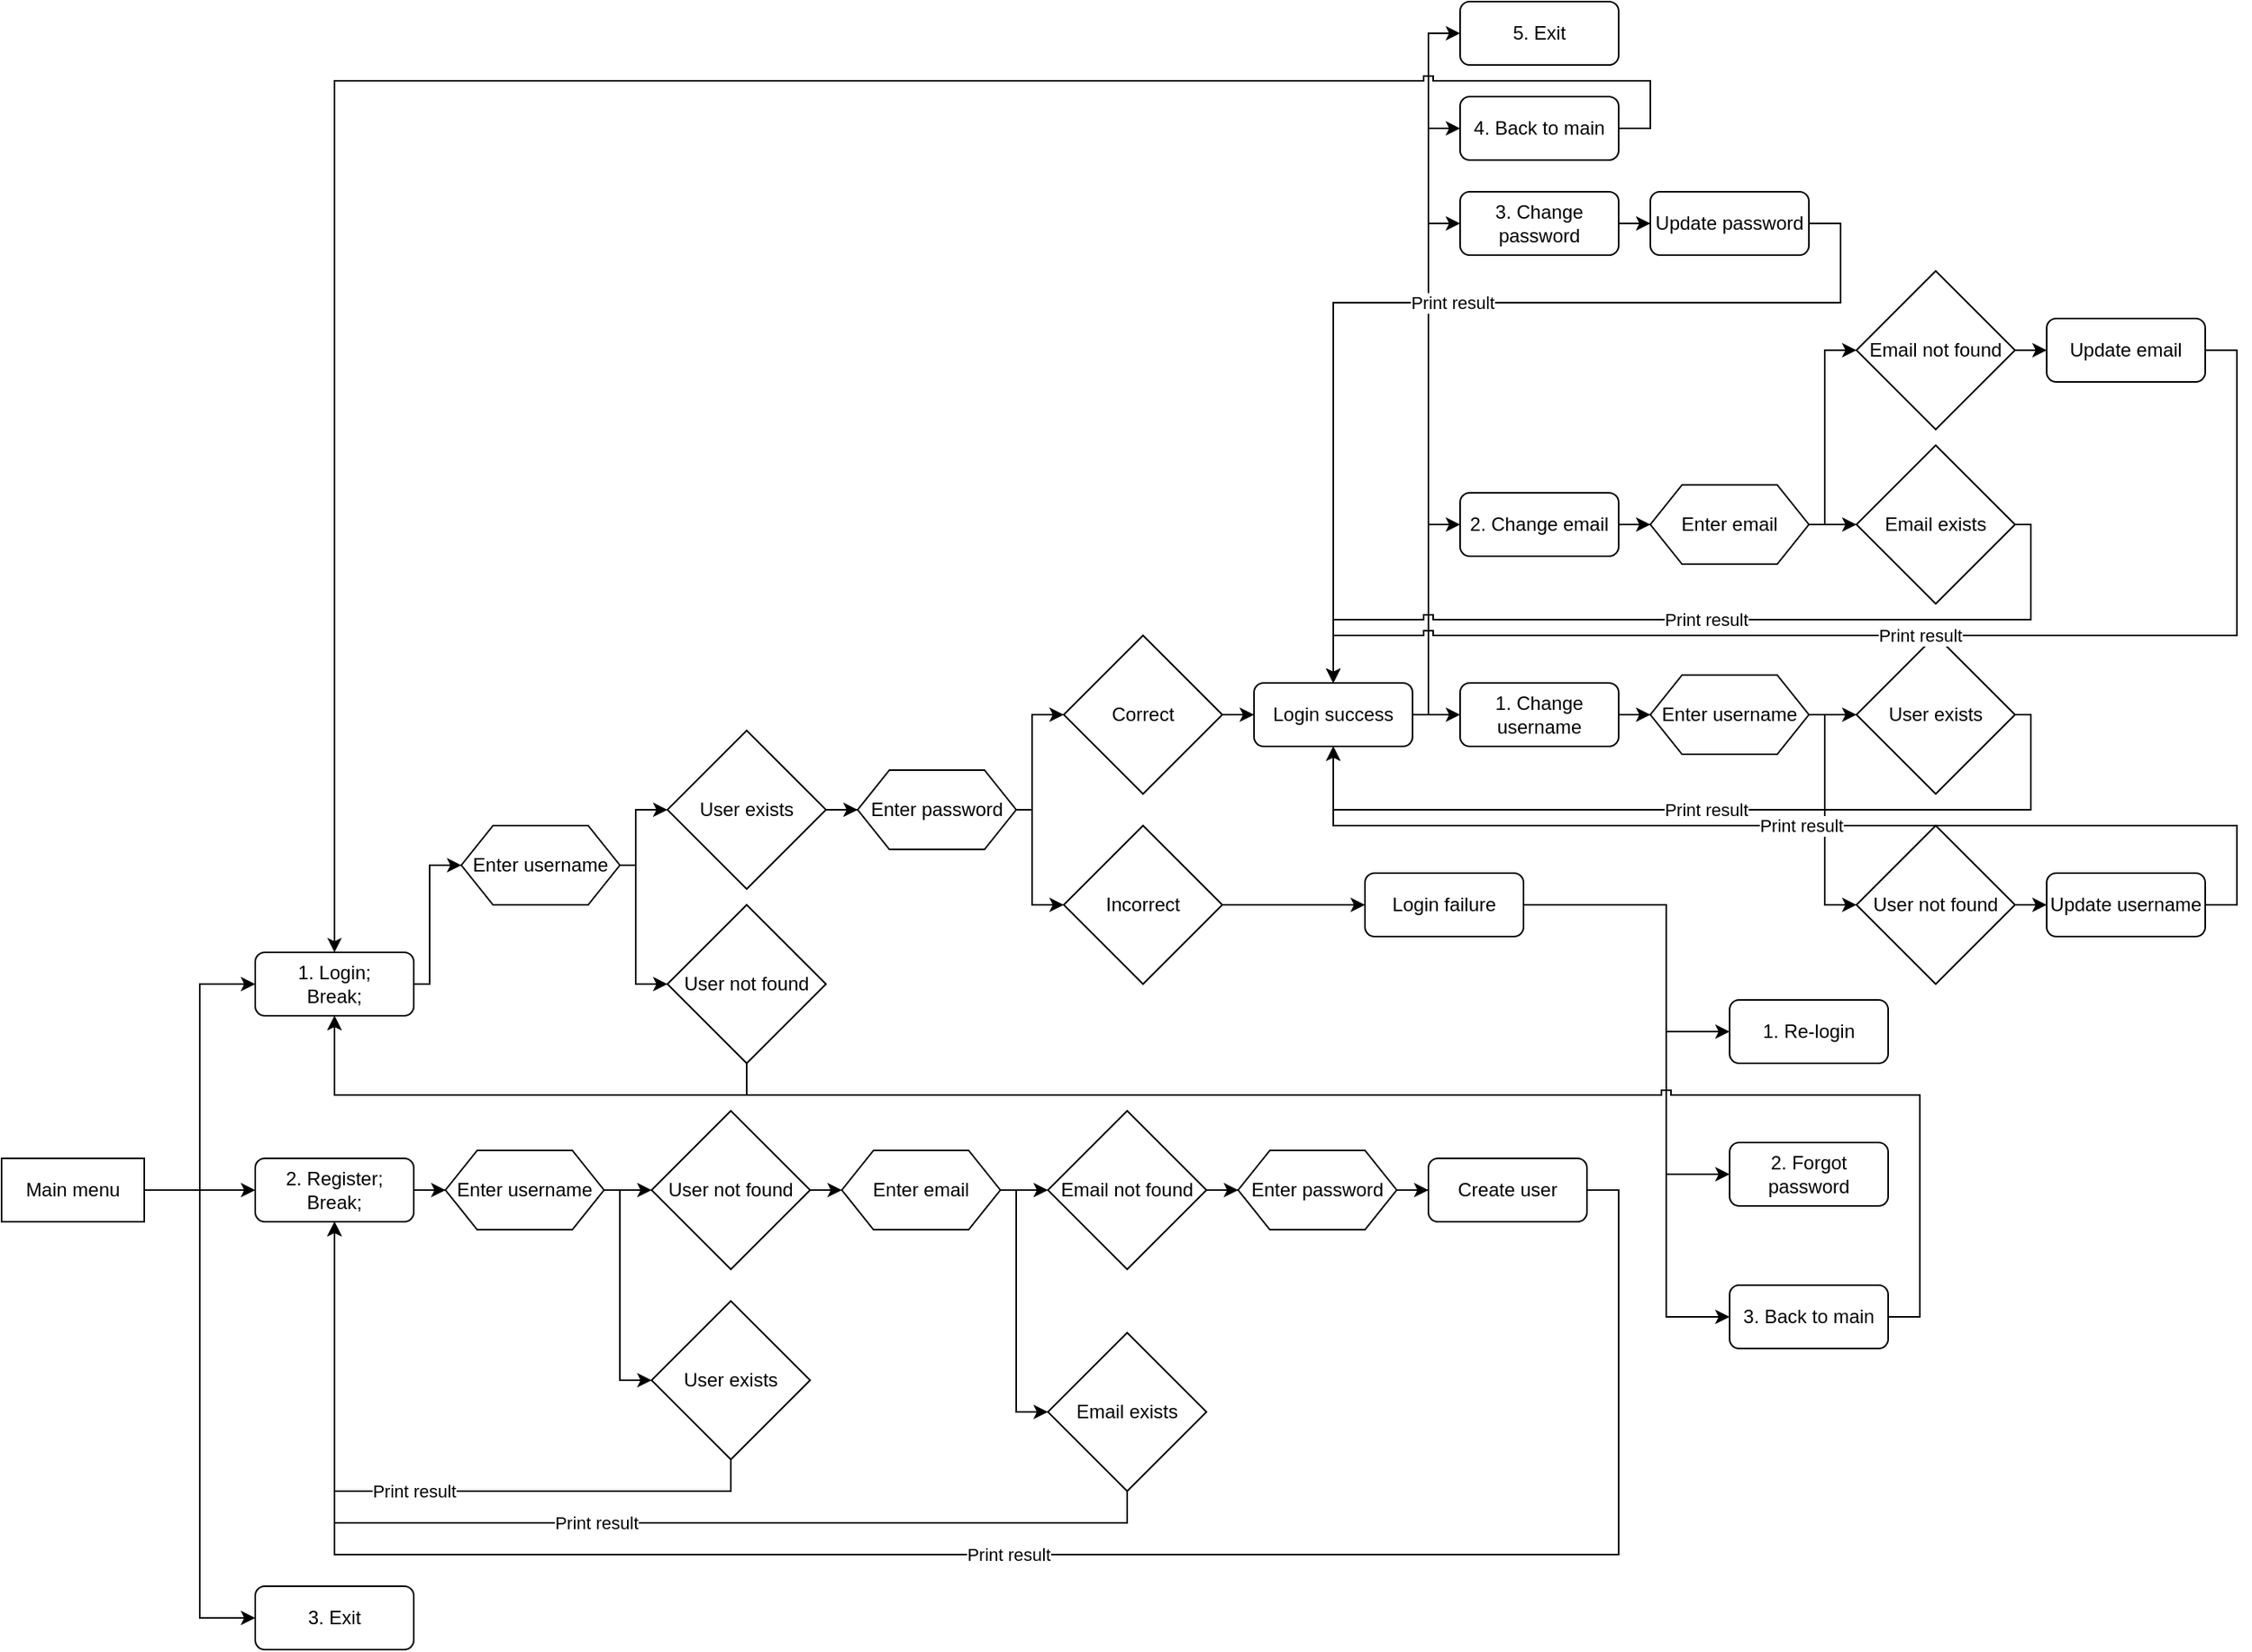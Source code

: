 <mxfile version="21.1.8" type="device">
  <diagram name="Page-1" id="4fJd34_dDuTfWiHsOh-J">
    <mxGraphModel dx="1434" dy="1864" grid="1" gridSize="10" guides="1" tooltips="1" connect="1" arrows="1" fold="1" page="1" pageScale="1" pageWidth="850" pageHeight="1100" math="0" shadow="0">
      <root>
        <mxCell id="0" />
        <mxCell id="1" parent="0" />
        <mxCell id="n2pKq6sIFHVFpmTCyMBX-3" style="edgeStyle=orthogonalEdgeStyle;rounded=0;orthogonalLoop=1;jettySize=auto;html=1;entryX=0;entryY=0.5;entryDx=0;entryDy=0;" edge="1" parent="1" source="n2pKq6sIFHVFpmTCyMBX-1" target="n2pKq6sIFHVFpmTCyMBX-2">
          <mxGeometry relative="1" as="geometry" />
        </mxCell>
        <mxCell id="n2pKq6sIFHVFpmTCyMBX-6" style="edgeStyle=orthogonalEdgeStyle;rounded=0;orthogonalLoop=1;jettySize=auto;html=1;entryX=0;entryY=0.5;entryDx=0;entryDy=0;exitX=1;exitY=0.5;exitDx=0;exitDy=0;" edge="1" parent="1" source="n2pKq6sIFHVFpmTCyMBX-1" target="n2pKq6sIFHVFpmTCyMBX-4">
          <mxGeometry relative="1" as="geometry">
            <Array as="points">
              <mxPoint x="150" y="550" />
              <mxPoint x="150" y="550" />
            </Array>
          </mxGeometry>
        </mxCell>
        <mxCell id="n2pKq6sIFHVFpmTCyMBX-7" style="edgeStyle=orthogonalEdgeStyle;rounded=0;orthogonalLoop=1;jettySize=auto;html=1;entryX=0;entryY=0.5;entryDx=0;entryDy=0;" edge="1" parent="1" source="n2pKq6sIFHVFpmTCyMBX-1" target="n2pKq6sIFHVFpmTCyMBX-5">
          <mxGeometry relative="1" as="geometry" />
        </mxCell>
        <mxCell id="n2pKq6sIFHVFpmTCyMBX-1" value="Main menu" style="rounded=0;whiteSpace=wrap;html=1;" vertex="1" parent="1">
          <mxGeometry x="30" y="530" width="90" height="40" as="geometry" />
        </mxCell>
        <mxCell id="n2pKq6sIFHVFpmTCyMBX-10" style="edgeStyle=orthogonalEdgeStyle;rounded=0;orthogonalLoop=1;jettySize=auto;html=1;exitX=1;exitY=0.5;exitDx=0;exitDy=0;entryX=1;entryY=0.5;entryDx=0;entryDy=0;" edge="1" parent="1" source="n2pKq6sIFHVFpmTCyMBX-2" target="n2pKq6sIFHVFpmTCyMBX-9">
          <mxGeometry relative="1" as="geometry">
            <Array as="points">
              <mxPoint x="300" y="420" />
              <mxPoint x="300" y="345" />
            </Array>
          </mxGeometry>
        </mxCell>
        <mxCell id="n2pKq6sIFHVFpmTCyMBX-2" value="1. Login;&lt;br&gt;Break;" style="rounded=1;whiteSpace=wrap;html=1;" vertex="1" parent="1">
          <mxGeometry x="190" y="400" width="100" height="40" as="geometry" />
        </mxCell>
        <mxCell id="n2pKq6sIFHVFpmTCyMBX-31" style="edgeStyle=orthogonalEdgeStyle;rounded=0;orthogonalLoop=1;jettySize=auto;html=1;entryX=0;entryY=0.5;entryDx=0;entryDy=0;" edge="1" parent="1" source="n2pKq6sIFHVFpmTCyMBX-4" target="n2pKq6sIFHVFpmTCyMBX-30">
          <mxGeometry relative="1" as="geometry" />
        </mxCell>
        <mxCell id="n2pKq6sIFHVFpmTCyMBX-4" value="2. Register;&lt;br&gt;Break;" style="rounded=1;whiteSpace=wrap;html=1;" vertex="1" parent="1">
          <mxGeometry x="190" y="530" width="100" height="40" as="geometry" />
        </mxCell>
        <mxCell id="n2pKq6sIFHVFpmTCyMBX-5" value="3. Exit" style="rounded=1;whiteSpace=wrap;html=1;" vertex="1" parent="1">
          <mxGeometry x="190" y="800" width="100" height="40" as="geometry" />
        </mxCell>
        <mxCell id="n2pKq6sIFHVFpmTCyMBX-53" style="edgeStyle=orthogonalEdgeStyle;rounded=0;orthogonalLoop=1;jettySize=auto;html=1;entryX=0;entryY=0.5;entryDx=0;entryDy=0;" edge="1" parent="1" source="n2pKq6sIFHVFpmTCyMBX-9" target="n2pKq6sIFHVFpmTCyMBX-12">
          <mxGeometry relative="1" as="geometry">
            <Array as="points">
              <mxPoint x="430" y="345" />
              <mxPoint x="430" y="420" />
            </Array>
          </mxGeometry>
        </mxCell>
        <mxCell id="n2pKq6sIFHVFpmTCyMBX-54" style="edgeStyle=orthogonalEdgeStyle;rounded=0;orthogonalLoop=1;jettySize=auto;html=1;entryX=0;entryY=0.5;entryDx=0;entryDy=0;" edge="1" parent="1" source="n2pKq6sIFHVFpmTCyMBX-9" target="n2pKq6sIFHVFpmTCyMBX-11">
          <mxGeometry relative="1" as="geometry">
            <Array as="points">
              <mxPoint x="430" y="345" />
              <mxPoint x="430" y="310" />
            </Array>
          </mxGeometry>
        </mxCell>
        <mxCell id="n2pKq6sIFHVFpmTCyMBX-9" value="Enter username" style="shape=hexagon;perimeter=hexagonPerimeter2;whiteSpace=wrap;html=1;fixedSize=1;rounded=0;direction=west;" vertex="1" parent="1">
          <mxGeometry x="320" y="320" width="100" height="50" as="geometry" />
        </mxCell>
        <mxCell id="n2pKq6sIFHVFpmTCyMBX-19" style="edgeStyle=orthogonalEdgeStyle;rounded=0;orthogonalLoop=1;jettySize=auto;html=1;entryX=0;entryY=0.5;entryDx=0;entryDy=0;" edge="1" parent="1" source="n2pKq6sIFHVFpmTCyMBX-11" target="n2pKq6sIFHVFpmTCyMBX-18">
          <mxGeometry relative="1" as="geometry" />
        </mxCell>
        <mxCell id="n2pKq6sIFHVFpmTCyMBX-11" value="User exists" style="shape=rhombus;perimeter=rhombusPerimeter;whiteSpace=wrap;html=1;fixedSize=1;" vertex="1" parent="1">
          <mxGeometry x="450" y="260" width="100" height="100" as="geometry" />
        </mxCell>
        <mxCell id="n2pKq6sIFHVFpmTCyMBX-16" style="edgeStyle=orthogonalEdgeStyle;rounded=0;orthogonalLoop=1;jettySize=auto;html=1;entryX=0.5;entryY=1;entryDx=0;entryDy=0;exitX=0.5;exitY=1;exitDx=0;exitDy=0;" edge="1" parent="1" source="n2pKq6sIFHVFpmTCyMBX-12" target="n2pKq6sIFHVFpmTCyMBX-2">
          <mxGeometry relative="1" as="geometry" />
        </mxCell>
        <mxCell id="n2pKq6sIFHVFpmTCyMBX-12" value="User not found" style="shape=rhombus;perimeter=rhombusPerimeter;whiteSpace=wrap;html=1;fixedSize=1;" vertex="1" parent="1">
          <mxGeometry x="450" y="370" width="100" height="100" as="geometry" />
        </mxCell>
        <mxCell id="n2pKq6sIFHVFpmTCyMBX-22" style="edgeStyle=orthogonalEdgeStyle;rounded=0;orthogonalLoop=1;jettySize=auto;html=1;entryX=0;entryY=0.5;entryDx=0;entryDy=0;" edge="1" parent="1" source="n2pKq6sIFHVFpmTCyMBX-18" target="n2pKq6sIFHVFpmTCyMBX-21">
          <mxGeometry relative="1" as="geometry">
            <Array as="points">
              <mxPoint x="680" y="310" />
              <mxPoint x="680" y="370" />
            </Array>
          </mxGeometry>
        </mxCell>
        <mxCell id="n2pKq6sIFHVFpmTCyMBX-24" style="edgeStyle=orthogonalEdgeStyle;rounded=0;orthogonalLoop=1;jettySize=auto;html=1;entryX=0;entryY=0.5;entryDx=0;entryDy=0;" edge="1" parent="1" source="n2pKq6sIFHVFpmTCyMBX-18" target="n2pKq6sIFHVFpmTCyMBX-20">
          <mxGeometry relative="1" as="geometry">
            <Array as="points">
              <mxPoint x="680" y="310" />
              <mxPoint x="680" y="250" />
            </Array>
          </mxGeometry>
        </mxCell>
        <mxCell id="n2pKq6sIFHVFpmTCyMBX-18" value="Enter password" style="shape=hexagon;perimeter=hexagonPerimeter2;whiteSpace=wrap;html=1;fixedSize=1;" vertex="1" parent="1">
          <mxGeometry x="570" y="285" width="100" height="50" as="geometry" />
        </mxCell>
        <mxCell id="n2pKq6sIFHVFpmTCyMBX-27" style="edgeStyle=orthogonalEdgeStyle;rounded=0;orthogonalLoop=1;jettySize=auto;html=1;entryX=0;entryY=0.5;entryDx=0;entryDy=0;" edge="1" parent="1" source="n2pKq6sIFHVFpmTCyMBX-20" target="n2pKq6sIFHVFpmTCyMBX-25">
          <mxGeometry relative="1" as="geometry" />
        </mxCell>
        <mxCell id="n2pKq6sIFHVFpmTCyMBX-20" value="Correct" style="shape=rhombus;perimeter=rhombusPerimeter;whiteSpace=wrap;html=1;fixedSize=1;" vertex="1" parent="1">
          <mxGeometry x="700" y="200" width="100" height="100" as="geometry" />
        </mxCell>
        <mxCell id="n2pKq6sIFHVFpmTCyMBX-29" style="edgeStyle=orthogonalEdgeStyle;rounded=0;orthogonalLoop=1;jettySize=auto;html=1;exitX=1;exitY=0.5;exitDx=0;exitDy=0;entryX=0;entryY=0.5;entryDx=0;entryDy=0;" edge="1" parent="1" source="n2pKq6sIFHVFpmTCyMBX-21" target="n2pKq6sIFHVFpmTCyMBX-92">
          <mxGeometry relative="1" as="geometry" />
        </mxCell>
        <mxCell id="n2pKq6sIFHVFpmTCyMBX-21" value="Incorrect" style="shape=rhombus;perimeter=rhombusPerimeter;whiteSpace=wrap;html=1;fixedSize=1;" vertex="1" parent="1">
          <mxGeometry x="700" y="320" width="100" height="100" as="geometry" />
        </mxCell>
        <mxCell id="n2pKq6sIFHVFpmTCyMBX-56" style="edgeStyle=orthogonalEdgeStyle;rounded=0;orthogonalLoop=1;jettySize=auto;html=1;entryX=0;entryY=0.5;entryDx=0;entryDy=0;" edge="1" parent="1" source="n2pKq6sIFHVFpmTCyMBX-25" target="n2pKq6sIFHVFpmTCyMBX-55">
          <mxGeometry relative="1" as="geometry" />
        </mxCell>
        <mxCell id="n2pKq6sIFHVFpmTCyMBX-62" style="edgeStyle=orthogonalEdgeStyle;rounded=0;orthogonalLoop=1;jettySize=auto;html=1;entryX=0;entryY=0.5;entryDx=0;entryDy=0;" edge="1" parent="1" source="n2pKq6sIFHVFpmTCyMBX-25" target="n2pKq6sIFHVFpmTCyMBX-57">
          <mxGeometry relative="1" as="geometry">
            <Array as="points">
              <mxPoint x="930" y="250" />
              <mxPoint x="930" y="130" />
            </Array>
          </mxGeometry>
        </mxCell>
        <mxCell id="n2pKq6sIFHVFpmTCyMBX-63" style="edgeStyle=orthogonalEdgeStyle;rounded=0;orthogonalLoop=1;jettySize=auto;html=1;entryX=0;entryY=0.5;entryDx=0;entryDy=0;" edge="1" parent="1" source="n2pKq6sIFHVFpmTCyMBX-25" target="n2pKq6sIFHVFpmTCyMBX-58">
          <mxGeometry relative="1" as="geometry">
            <Array as="points">
              <mxPoint x="930" y="250" />
              <mxPoint x="930" y="-60" />
            </Array>
          </mxGeometry>
        </mxCell>
        <mxCell id="n2pKq6sIFHVFpmTCyMBX-64" style="edgeStyle=orthogonalEdgeStyle;rounded=0;orthogonalLoop=1;jettySize=auto;html=1;entryX=0;entryY=0.5;entryDx=0;entryDy=0;" edge="1" parent="1" source="n2pKq6sIFHVFpmTCyMBX-25" target="n2pKq6sIFHVFpmTCyMBX-59">
          <mxGeometry relative="1" as="geometry">
            <Array as="points">
              <mxPoint x="930" y="250" />
              <mxPoint x="930" y="-120" />
            </Array>
          </mxGeometry>
        </mxCell>
        <mxCell id="n2pKq6sIFHVFpmTCyMBX-65" style="edgeStyle=orthogonalEdgeStyle;rounded=0;orthogonalLoop=1;jettySize=auto;html=1;entryX=0;entryY=0.5;entryDx=0;entryDy=0;" edge="1" parent="1" source="n2pKq6sIFHVFpmTCyMBX-25" target="n2pKq6sIFHVFpmTCyMBX-60">
          <mxGeometry relative="1" as="geometry">
            <Array as="points">
              <mxPoint x="930" y="250" />
              <mxPoint x="930" y="-180" />
            </Array>
          </mxGeometry>
        </mxCell>
        <mxCell id="n2pKq6sIFHVFpmTCyMBX-25" value="Login success" style="rounded=1;whiteSpace=wrap;html=1;" vertex="1" parent="1">
          <mxGeometry x="820" y="230" width="100" height="40" as="geometry" />
        </mxCell>
        <mxCell id="n2pKq6sIFHVFpmTCyMBX-28" value="1. Re-login" style="rounded=1;whiteSpace=wrap;html=1;" vertex="1" parent="1">
          <mxGeometry x="1120" y="430" width="100" height="40" as="geometry" />
        </mxCell>
        <mxCell id="n2pKq6sIFHVFpmTCyMBX-34" style="edgeStyle=orthogonalEdgeStyle;rounded=0;orthogonalLoop=1;jettySize=auto;html=1;entryX=0;entryY=0.5;entryDx=0;entryDy=0;" edge="1" parent="1" source="n2pKq6sIFHVFpmTCyMBX-30" target="n2pKq6sIFHVFpmTCyMBX-32">
          <mxGeometry relative="1" as="geometry" />
        </mxCell>
        <mxCell id="n2pKq6sIFHVFpmTCyMBX-35" style="edgeStyle=orthogonalEdgeStyle;rounded=0;orthogonalLoop=1;jettySize=auto;html=1;entryX=0;entryY=0.5;entryDx=0;entryDy=0;" edge="1" parent="1" source="n2pKq6sIFHVFpmTCyMBX-30" target="n2pKq6sIFHVFpmTCyMBX-33">
          <mxGeometry relative="1" as="geometry">
            <Array as="points">
              <mxPoint x="420" y="550" />
              <mxPoint x="420" y="670" />
            </Array>
          </mxGeometry>
        </mxCell>
        <mxCell id="n2pKq6sIFHVFpmTCyMBX-30" value="Enter username" style="shape=hexagon;perimeter=hexagonPerimeter2;whiteSpace=wrap;html=1;fixedSize=1;" vertex="1" parent="1">
          <mxGeometry x="310" y="525" width="100" height="50" as="geometry" />
        </mxCell>
        <mxCell id="n2pKq6sIFHVFpmTCyMBX-38" style="edgeStyle=orthogonalEdgeStyle;rounded=0;orthogonalLoop=1;jettySize=auto;html=1;exitX=1;exitY=0.5;exitDx=0;exitDy=0;entryX=0;entryY=0.5;entryDx=0;entryDy=0;" edge="1" parent="1" source="n2pKq6sIFHVFpmTCyMBX-32" target="n2pKq6sIFHVFpmTCyMBX-37">
          <mxGeometry relative="1" as="geometry" />
        </mxCell>
        <mxCell id="n2pKq6sIFHVFpmTCyMBX-32" value="User not found" style="shape=rhombus;perimeter=rhombusPerimeter;whiteSpace=wrap;html=1;fixedSize=1;" vertex="1" parent="1">
          <mxGeometry x="440" y="500" width="100" height="100" as="geometry" />
        </mxCell>
        <mxCell id="n2pKq6sIFHVFpmTCyMBX-36" value="Print result" style="edgeStyle=orthogonalEdgeStyle;rounded=0;orthogonalLoop=1;jettySize=auto;html=1;entryX=0.5;entryY=1;entryDx=0;entryDy=0;exitX=0.5;exitY=1;exitDx=0;exitDy=0;" edge="1" parent="1" source="n2pKq6sIFHVFpmTCyMBX-33" target="n2pKq6sIFHVFpmTCyMBX-4">
          <mxGeometry relative="1" as="geometry">
            <Array as="points">
              <mxPoint x="490" y="740" />
              <mxPoint x="240" y="740" />
            </Array>
          </mxGeometry>
        </mxCell>
        <mxCell id="n2pKq6sIFHVFpmTCyMBX-33" value="User exists" style="shape=rhombus;perimeter=rhombusPerimeter;whiteSpace=wrap;html=1;fixedSize=1;" vertex="1" parent="1">
          <mxGeometry x="440" y="620" width="100" height="100" as="geometry" />
        </mxCell>
        <mxCell id="n2pKq6sIFHVFpmTCyMBX-51" style="edgeStyle=orthogonalEdgeStyle;rounded=0;orthogonalLoop=1;jettySize=auto;html=1;entryX=0;entryY=0.5;entryDx=0;entryDy=0;" edge="1" parent="1" source="n2pKq6sIFHVFpmTCyMBX-37" target="n2pKq6sIFHVFpmTCyMBX-40">
          <mxGeometry relative="1" as="geometry">
            <Array as="points">
              <mxPoint x="670" y="550" />
              <mxPoint x="670" y="690" />
            </Array>
          </mxGeometry>
        </mxCell>
        <mxCell id="n2pKq6sIFHVFpmTCyMBX-52" style="edgeStyle=orthogonalEdgeStyle;rounded=0;orthogonalLoop=1;jettySize=auto;html=1;entryX=0;entryY=0.5;entryDx=0;entryDy=0;" edge="1" parent="1" source="n2pKq6sIFHVFpmTCyMBX-37" target="n2pKq6sIFHVFpmTCyMBX-39">
          <mxGeometry relative="1" as="geometry" />
        </mxCell>
        <mxCell id="n2pKq6sIFHVFpmTCyMBX-37" value="Enter email" style="shape=hexagon;perimeter=hexagonPerimeter2;whiteSpace=wrap;html=1;fixedSize=1;" vertex="1" parent="1">
          <mxGeometry x="560" y="525" width="100" height="50" as="geometry" />
        </mxCell>
        <mxCell id="n2pKq6sIFHVFpmTCyMBX-46" style="edgeStyle=orthogonalEdgeStyle;rounded=0;orthogonalLoop=1;jettySize=auto;html=1;entryX=0;entryY=0.5;entryDx=0;entryDy=0;" edge="1" parent="1" source="n2pKq6sIFHVFpmTCyMBX-39" target="n2pKq6sIFHVFpmTCyMBX-45">
          <mxGeometry relative="1" as="geometry" />
        </mxCell>
        <mxCell id="n2pKq6sIFHVFpmTCyMBX-39" value="Email not found" style="shape=rhombus;perimeter=rhombusPerimeter;whiteSpace=wrap;html=1;fixedSize=1;" vertex="1" parent="1">
          <mxGeometry x="690" y="500" width="100" height="100" as="geometry" />
        </mxCell>
        <mxCell id="n2pKq6sIFHVFpmTCyMBX-43" value="Print result" style="edgeStyle=orthogonalEdgeStyle;rounded=0;orthogonalLoop=1;jettySize=auto;html=1;entryX=0.5;entryY=1;entryDx=0;entryDy=0;exitX=0.5;exitY=1;exitDx=0;exitDy=0;" edge="1" parent="1" source="n2pKq6sIFHVFpmTCyMBX-40" target="n2pKq6sIFHVFpmTCyMBX-4">
          <mxGeometry relative="1" as="geometry">
            <Array as="points">
              <mxPoint x="740" y="760" />
              <mxPoint x="240" y="760" />
            </Array>
          </mxGeometry>
        </mxCell>
        <mxCell id="n2pKq6sIFHVFpmTCyMBX-40" value="Email exists" style="shape=rhombus;perimeter=rhombusPerimeter;whiteSpace=wrap;html=1;fixedSize=1;" vertex="1" parent="1">
          <mxGeometry x="690" y="640" width="100" height="100" as="geometry" />
        </mxCell>
        <mxCell id="n2pKq6sIFHVFpmTCyMBX-48" value="Print result" style="edgeStyle=orthogonalEdgeStyle;rounded=0;orthogonalLoop=1;jettySize=auto;html=1;entryX=0.5;entryY=1;entryDx=0;entryDy=0;exitX=1;exitY=0.5;exitDx=0;exitDy=0;" edge="1" parent="1" source="n2pKq6sIFHVFpmTCyMBX-44" target="n2pKq6sIFHVFpmTCyMBX-4">
          <mxGeometry relative="1" as="geometry">
            <Array as="points">
              <mxPoint x="1050" y="550" />
              <mxPoint x="1050" y="780" />
              <mxPoint x="240" y="780" />
            </Array>
          </mxGeometry>
        </mxCell>
        <mxCell id="n2pKq6sIFHVFpmTCyMBX-44" value="Create user" style="rounded=1;whiteSpace=wrap;html=1;" vertex="1" parent="1">
          <mxGeometry x="930" y="530" width="100" height="40" as="geometry" />
        </mxCell>
        <mxCell id="n2pKq6sIFHVFpmTCyMBX-47" style="edgeStyle=orthogonalEdgeStyle;rounded=0;orthogonalLoop=1;jettySize=auto;html=1;entryX=0;entryY=0.5;entryDx=0;entryDy=0;" edge="1" parent="1" source="n2pKq6sIFHVFpmTCyMBX-45" target="n2pKq6sIFHVFpmTCyMBX-44">
          <mxGeometry relative="1" as="geometry" />
        </mxCell>
        <mxCell id="n2pKq6sIFHVFpmTCyMBX-45" value="Enter password" style="shape=hexagon;perimeter=hexagonPerimeter2;whiteSpace=wrap;html=1;fixedSize=1;" vertex="1" parent="1">
          <mxGeometry x="810" y="525" width="100" height="50" as="geometry" />
        </mxCell>
        <mxCell id="n2pKq6sIFHVFpmTCyMBX-67" style="edgeStyle=orthogonalEdgeStyle;rounded=0;orthogonalLoop=1;jettySize=auto;html=1;entryX=1;entryY=0.5;entryDx=0;entryDy=0;" edge="1" parent="1" source="n2pKq6sIFHVFpmTCyMBX-55" target="n2pKq6sIFHVFpmTCyMBX-66">
          <mxGeometry relative="1" as="geometry" />
        </mxCell>
        <mxCell id="n2pKq6sIFHVFpmTCyMBX-55" value="1. Change username" style="rounded=1;whiteSpace=wrap;html=1;" vertex="1" parent="1">
          <mxGeometry x="950" y="230" width="100" height="40" as="geometry" />
        </mxCell>
        <mxCell id="n2pKq6sIFHVFpmTCyMBX-75" style="edgeStyle=orthogonalEdgeStyle;rounded=0;orthogonalLoop=1;jettySize=auto;html=1;entryX=1;entryY=0.5;entryDx=0;entryDy=0;" edge="1" parent="1" source="n2pKq6sIFHVFpmTCyMBX-57" target="n2pKq6sIFHVFpmTCyMBX-73">
          <mxGeometry relative="1" as="geometry" />
        </mxCell>
        <mxCell id="n2pKq6sIFHVFpmTCyMBX-57" value="2. Change email" style="rounded=1;whiteSpace=wrap;html=1;" vertex="1" parent="1">
          <mxGeometry x="950" y="110" width="100" height="40" as="geometry" />
        </mxCell>
        <mxCell id="n2pKq6sIFHVFpmTCyMBX-90" style="edgeStyle=orthogonalEdgeStyle;rounded=0;orthogonalLoop=1;jettySize=auto;html=1;entryX=0;entryY=0.5;entryDx=0;entryDy=0;" edge="1" parent="1" source="n2pKq6sIFHVFpmTCyMBX-58" target="n2pKq6sIFHVFpmTCyMBX-89">
          <mxGeometry relative="1" as="geometry" />
        </mxCell>
        <mxCell id="n2pKq6sIFHVFpmTCyMBX-58" value="3. Change password" style="rounded=1;whiteSpace=wrap;html=1;" vertex="1" parent="1">
          <mxGeometry x="950" y="-80" width="100" height="40" as="geometry" />
        </mxCell>
        <mxCell id="n2pKq6sIFHVFpmTCyMBX-61" style="edgeStyle=orthogonalEdgeStyle;rounded=0;orthogonalLoop=1;jettySize=auto;html=1;exitX=1;exitY=0.5;exitDx=0;exitDy=0;jumpStyle=sharp;" edge="1" parent="1" source="n2pKq6sIFHVFpmTCyMBX-59" target="n2pKq6sIFHVFpmTCyMBX-2">
          <mxGeometry relative="1" as="geometry">
            <Array as="points">
              <mxPoint x="1070" y="-120" />
              <mxPoint x="1070" y="-150" />
              <mxPoint x="240" y="-150" />
            </Array>
          </mxGeometry>
        </mxCell>
        <mxCell id="n2pKq6sIFHVFpmTCyMBX-59" value="4. Back to main" style="rounded=1;whiteSpace=wrap;html=1;" vertex="1" parent="1">
          <mxGeometry x="950" y="-140" width="100" height="40" as="geometry" />
        </mxCell>
        <mxCell id="n2pKq6sIFHVFpmTCyMBX-60" value="5. Exit" style="rounded=1;whiteSpace=wrap;html=1;" vertex="1" parent="1">
          <mxGeometry x="950" y="-200" width="100" height="40" as="geometry" />
        </mxCell>
        <mxCell id="n2pKq6sIFHVFpmTCyMBX-71" style="edgeStyle=orthogonalEdgeStyle;rounded=0;orthogonalLoop=1;jettySize=auto;html=1;entryX=0;entryY=0.5;entryDx=0;entryDy=0;" edge="1" parent="1" source="n2pKq6sIFHVFpmTCyMBX-66" target="n2pKq6sIFHVFpmTCyMBX-70">
          <mxGeometry relative="1" as="geometry">
            <Array as="points">
              <mxPoint x="1180" y="250" />
              <mxPoint x="1180" y="370" />
            </Array>
          </mxGeometry>
        </mxCell>
        <mxCell id="n2pKq6sIFHVFpmTCyMBX-77" style="edgeStyle=orthogonalEdgeStyle;rounded=0;orthogonalLoop=1;jettySize=auto;html=1;entryX=0;entryY=0.5;entryDx=0;entryDy=0;" edge="1" parent="1" source="n2pKq6sIFHVFpmTCyMBX-66" target="n2pKq6sIFHVFpmTCyMBX-74">
          <mxGeometry relative="1" as="geometry" />
        </mxCell>
        <mxCell id="n2pKq6sIFHVFpmTCyMBX-66" value="Enter username" style="shape=hexagon;perimeter=hexagonPerimeter2;whiteSpace=wrap;html=1;fixedSize=1;rounded=0;direction=west;" vertex="1" parent="1">
          <mxGeometry x="1070" y="225" width="100" height="50" as="geometry" />
        </mxCell>
        <mxCell id="n2pKq6sIFHVFpmTCyMBX-72" value="Print result" style="edgeStyle=orthogonalEdgeStyle;rounded=0;orthogonalLoop=1;jettySize=auto;html=1;entryX=0.5;entryY=1;entryDx=0;entryDy=0;exitX=1;exitY=0.5;exitDx=0;exitDy=0;" edge="1" parent="1" source="n2pKq6sIFHVFpmTCyMBX-74" target="n2pKq6sIFHVFpmTCyMBX-25">
          <mxGeometry relative="1" as="geometry">
            <Array as="points">
              <mxPoint x="1310" y="250" />
              <mxPoint x="1310" y="310" />
              <mxPoint x="870" y="310" />
            </Array>
          </mxGeometry>
        </mxCell>
        <mxCell id="n2pKq6sIFHVFpmTCyMBX-79" value="Print result" style="edgeStyle=orthogonalEdgeStyle;rounded=0;orthogonalLoop=1;jettySize=auto;html=1;exitX=1;exitY=0.5;exitDx=0;exitDy=0;jumpStyle=sharp;" edge="1" parent="1" source="n2pKq6sIFHVFpmTCyMBX-68" target="n2pKq6sIFHVFpmTCyMBX-25">
          <mxGeometry relative="1" as="geometry">
            <Array as="points">
              <mxPoint x="1310" y="130" />
              <mxPoint x="1310" y="190" />
              <mxPoint x="870" y="190" />
            </Array>
          </mxGeometry>
        </mxCell>
        <mxCell id="n2pKq6sIFHVFpmTCyMBX-68" value="Email exists" style="shape=rhombus;perimeter=rhombusPerimeter;whiteSpace=wrap;html=1;fixedSize=1;" vertex="1" parent="1">
          <mxGeometry x="1200" y="80" width="100" height="100" as="geometry" />
        </mxCell>
        <mxCell id="n2pKq6sIFHVFpmTCyMBX-82" style="edgeStyle=orthogonalEdgeStyle;rounded=0;orthogonalLoop=1;jettySize=auto;html=1;entryX=0;entryY=0.5;entryDx=0;entryDy=0;" edge="1" parent="1" source="n2pKq6sIFHVFpmTCyMBX-70" target="n2pKq6sIFHVFpmTCyMBX-81">
          <mxGeometry relative="1" as="geometry" />
        </mxCell>
        <mxCell id="n2pKq6sIFHVFpmTCyMBX-70" value="User not found" style="shape=rhombus;perimeter=rhombusPerimeter;whiteSpace=wrap;html=1;fixedSize=1;" vertex="1" parent="1">
          <mxGeometry x="1200" y="320" width="100" height="100" as="geometry" />
        </mxCell>
        <mxCell id="n2pKq6sIFHVFpmTCyMBX-76" style="edgeStyle=orthogonalEdgeStyle;rounded=0;orthogonalLoop=1;jettySize=auto;html=1;entryX=0;entryY=0.5;entryDx=0;entryDy=0;" edge="1" parent="1" source="n2pKq6sIFHVFpmTCyMBX-73" target="n2pKq6sIFHVFpmTCyMBX-68">
          <mxGeometry relative="1" as="geometry" />
        </mxCell>
        <mxCell id="n2pKq6sIFHVFpmTCyMBX-84" style="edgeStyle=orthogonalEdgeStyle;rounded=0;orthogonalLoop=1;jettySize=auto;html=1;entryX=0;entryY=0.5;entryDx=0;entryDy=0;" edge="1" parent="1" source="n2pKq6sIFHVFpmTCyMBX-73" target="n2pKq6sIFHVFpmTCyMBX-80">
          <mxGeometry relative="1" as="geometry">
            <Array as="points">
              <mxPoint x="1180" y="130" />
              <mxPoint x="1180" y="20" />
            </Array>
          </mxGeometry>
        </mxCell>
        <mxCell id="n2pKq6sIFHVFpmTCyMBX-73" value="Enter email" style="shape=hexagon;perimeter=hexagonPerimeter2;whiteSpace=wrap;html=1;fixedSize=1;rounded=0;direction=west;" vertex="1" parent="1">
          <mxGeometry x="1070" y="105" width="100" height="50" as="geometry" />
        </mxCell>
        <mxCell id="n2pKq6sIFHVFpmTCyMBX-74" value="User exists" style="shape=rhombus;perimeter=rhombusPerimeter;whiteSpace=wrap;html=1;fixedSize=1;" vertex="1" parent="1">
          <mxGeometry x="1200" y="200" width="100" height="100" as="geometry" />
        </mxCell>
        <mxCell id="n2pKq6sIFHVFpmTCyMBX-86" style="edgeStyle=orthogonalEdgeStyle;rounded=0;orthogonalLoop=1;jettySize=auto;html=1;entryX=0;entryY=0.5;entryDx=0;entryDy=0;" edge="1" parent="1" source="n2pKq6sIFHVFpmTCyMBX-80" target="n2pKq6sIFHVFpmTCyMBX-85">
          <mxGeometry relative="1" as="geometry" />
        </mxCell>
        <mxCell id="n2pKq6sIFHVFpmTCyMBX-80" value="Email not found" style="shape=rhombus;perimeter=rhombusPerimeter;whiteSpace=wrap;html=1;fixedSize=1;" vertex="1" parent="1">
          <mxGeometry x="1200" y="-30" width="100" height="100" as="geometry" />
        </mxCell>
        <mxCell id="n2pKq6sIFHVFpmTCyMBX-83" value="Print result" style="edgeStyle=orthogonalEdgeStyle;rounded=0;orthogonalLoop=1;jettySize=auto;html=1;entryX=0.5;entryY=1;entryDx=0;entryDy=0;exitX=1;exitY=0.5;exitDx=0;exitDy=0;jumpStyle=sharp;" edge="1" parent="1" source="n2pKq6sIFHVFpmTCyMBX-81" target="n2pKq6sIFHVFpmTCyMBX-25">
          <mxGeometry relative="1" as="geometry">
            <Array as="points">
              <mxPoint x="1440" y="370" />
              <mxPoint x="1440" y="320" />
              <mxPoint x="870" y="320" />
            </Array>
          </mxGeometry>
        </mxCell>
        <mxCell id="n2pKq6sIFHVFpmTCyMBX-81" value="Update username" style="rounded=1;whiteSpace=wrap;html=1;" vertex="1" parent="1">
          <mxGeometry x="1320" y="350" width="100" height="40" as="geometry" />
        </mxCell>
        <mxCell id="n2pKq6sIFHVFpmTCyMBX-87" value="Print result" style="edgeStyle=orthogonalEdgeStyle;rounded=0;orthogonalLoop=1;jettySize=auto;html=1;entryX=0.5;entryY=0;entryDx=0;entryDy=0;jumpStyle=sharp;exitX=1;exitY=0.5;exitDx=0;exitDy=0;" edge="1" parent="1" source="n2pKq6sIFHVFpmTCyMBX-85" target="n2pKq6sIFHVFpmTCyMBX-25">
          <mxGeometry relative="1" as="geometry">
            <Array as="points">
              <mxPoint x="1440" y="20" />
              <mxPoint x="1440" y="200" />
              <mxPoint x="870" y="200" />
            </Array>
          </mxGeometry>
        </mxCell>
        <mxCell id="n2pKq6sIFHVFpmTCyMBX-85" value="Update email" style="rounded=1;whiteSpace=wrap;html=1;" vertex="1" parent="1">
          <mxGeometry x="1320" width="100" height="40" as="geometry" />
        </mxCell>
        <mxCell id="n2pKq6sIFHVFpmTCyMBX-91" value="Print result" style="edgeStyle=orthogonalEdgeStyle;rounded=0;orthogonalLoop=1;jettySize=auto;html=1;entryX=0.5;entryY=0;entryDx=0;entryDy=0;jumpStyle=sharp;exitX=1;exitY=0.5;exitDx=0;exitDy=0;" edge="1" parent="1" source="n2pKq6sIFHVFpmTCyMBX-89" target="n2pKq6sIFHVFpmTCyMBX-25">
          <mxGeometry relative="1" as="geometry">
            <Array as="points">
              <mxPoint x="1190" y="-60" />
              <mxPoint x="1190" y="-10" />
              <mxPoint x="870" y="-10" />
            </Array>
          </mxGeometry>
        </mxCell>
        <mxCell id="n2pKq6sIFHVFpmTCyMBX-89" value="Update password" style="rounded=1;whiteSpace=wrap;html=1;" vertex="1" parent="1">
          <mxGeometry x="1070" y="-80" width="100" height="40" as="geometry" />
        </mxCell>
        <mxCell id="n2pKq6sIFHVFpmTCyMBX-95" style="edgeStyle=orthogonalEdgeStyle;rounded=0;orthogonalLoop=1;jettySize=auto;html=1;entryX=0;entryY=0.5;entryDx=0;entryDy=0;jumpStyle=sharp;" edge="1" parent="1" source="n2pKq6sIFHVFpmTCyMBX-92" target="n2pKq6sIFHVFpmTCyMBX-28">
          <mxGeometry relative="1" as="geometry">
            <Array as="points">
              <mxPoint x="1080" y="370" />
              <mxPoint x="1080" y="450" />
            </Array>
          </mxGeometry>
        </mxCell>
        <mxCell id="n2pKq6sIFHVFpmTCyMBX-96" style="edgeStyle=orthogonalEdgeStyle;rounded=0;orthogonalLoop=1;jettySize=auto;html=1;entryX=0;entryY=0.5;entryDx=0;entryDy=0;jumpStyle=sharp;" edge="1" parent="1" source="n2pKq6sIFHVFpmTCyMBX-92" target="n2pKq6sIFHVFpmTCyMBX-93">
          <mxGeometry relative="1" as="geometry">
            <Array as="points">
              <mxPoint x="1080" y="370" />
              <mxPoint x="1080" y="540" />
            </Array>
          </mxGeometry>
        </mxCell>
        <mxCell id="n2pKq6sIFHVFpmTCyMBX-97" style="edgeStyle=orthogonalEdgeStyle;rounded=0;orthogonalLoop=1;jettySize=auto;html=1;entryX=0;entryY=0.5;entryDx=0;entryDy=0;jumpStyle=sharp;" edge="1" parent="1" source="n2pKq6sIFHVFpmTCyMBX-92" target="n2pKq6sIFHVFpmTCyMBX-94">
          <mxGeometry relative="1" as="geometry">
            <Array as="points">
              <mxPoint x="1080" y="370" />
              <mxPoint x="1080" y="630" />
            </Array>
          </mxGeometry>
        </mxCell>
        <mxCell id="n2pKq6sIFHVFpmTCyMBX-92" value="Login failure" style="rounded=1;whiteSpace=wrap;html=1;" vertex="1" parent="1">
          <mxGeometry x="890" y="350" width="100" height="40" as="geometry" />
        </mxCell>
        <mxCell id="n2pKq6sIFHVFpmTCyMBX-93" value="2. Forgot password" style="rounded=1;whiteSpace=wrap;html=1;" vertex="1" parent="1">
          <mxGeometry x="1120" y="520" width="100" height="40" as="geometry" />
        </mxCell>
        <mxCell id="n2pKq6sIFHVFpmTCyMBX-98" style="edgeStyle=orthogonalEdgeStyle;rounded=0;orthogonalLoop=1;jettySize=auto;html=1;entryX=0.5;entryY=1;entryDx=0;entryDy=0;jumpStyle=sharp;" edge="1" parent="1" source="n2pKq6sIFHVFpmTCyMBX-94" target="n2pKq6sIFHVFpmTCyMBX-2">
          <mxGeometry relative="1" as="geometry">
            <Array as="points">
              <mxPoint x="1240" y="630" />
              <mxPoint x="1240" y="490" />
              <mxPoint x="240" y="490" />
            </Array>
          </mxGeometry>
        </mxCell>
        <mxCell id="n2pKq6sIFHVFpmTCyMBX-94" value="3. Back to main" style="rounded=1;whiteSpace=wrap;html=1;" vertex="1" parent="1">
          <mxGeometry x="1120" y="610" width="100" height="40" as="geometry" />
        </mxCell>
      </root>
    </mxGraphModel>
  </diagram>
</mxfile>
